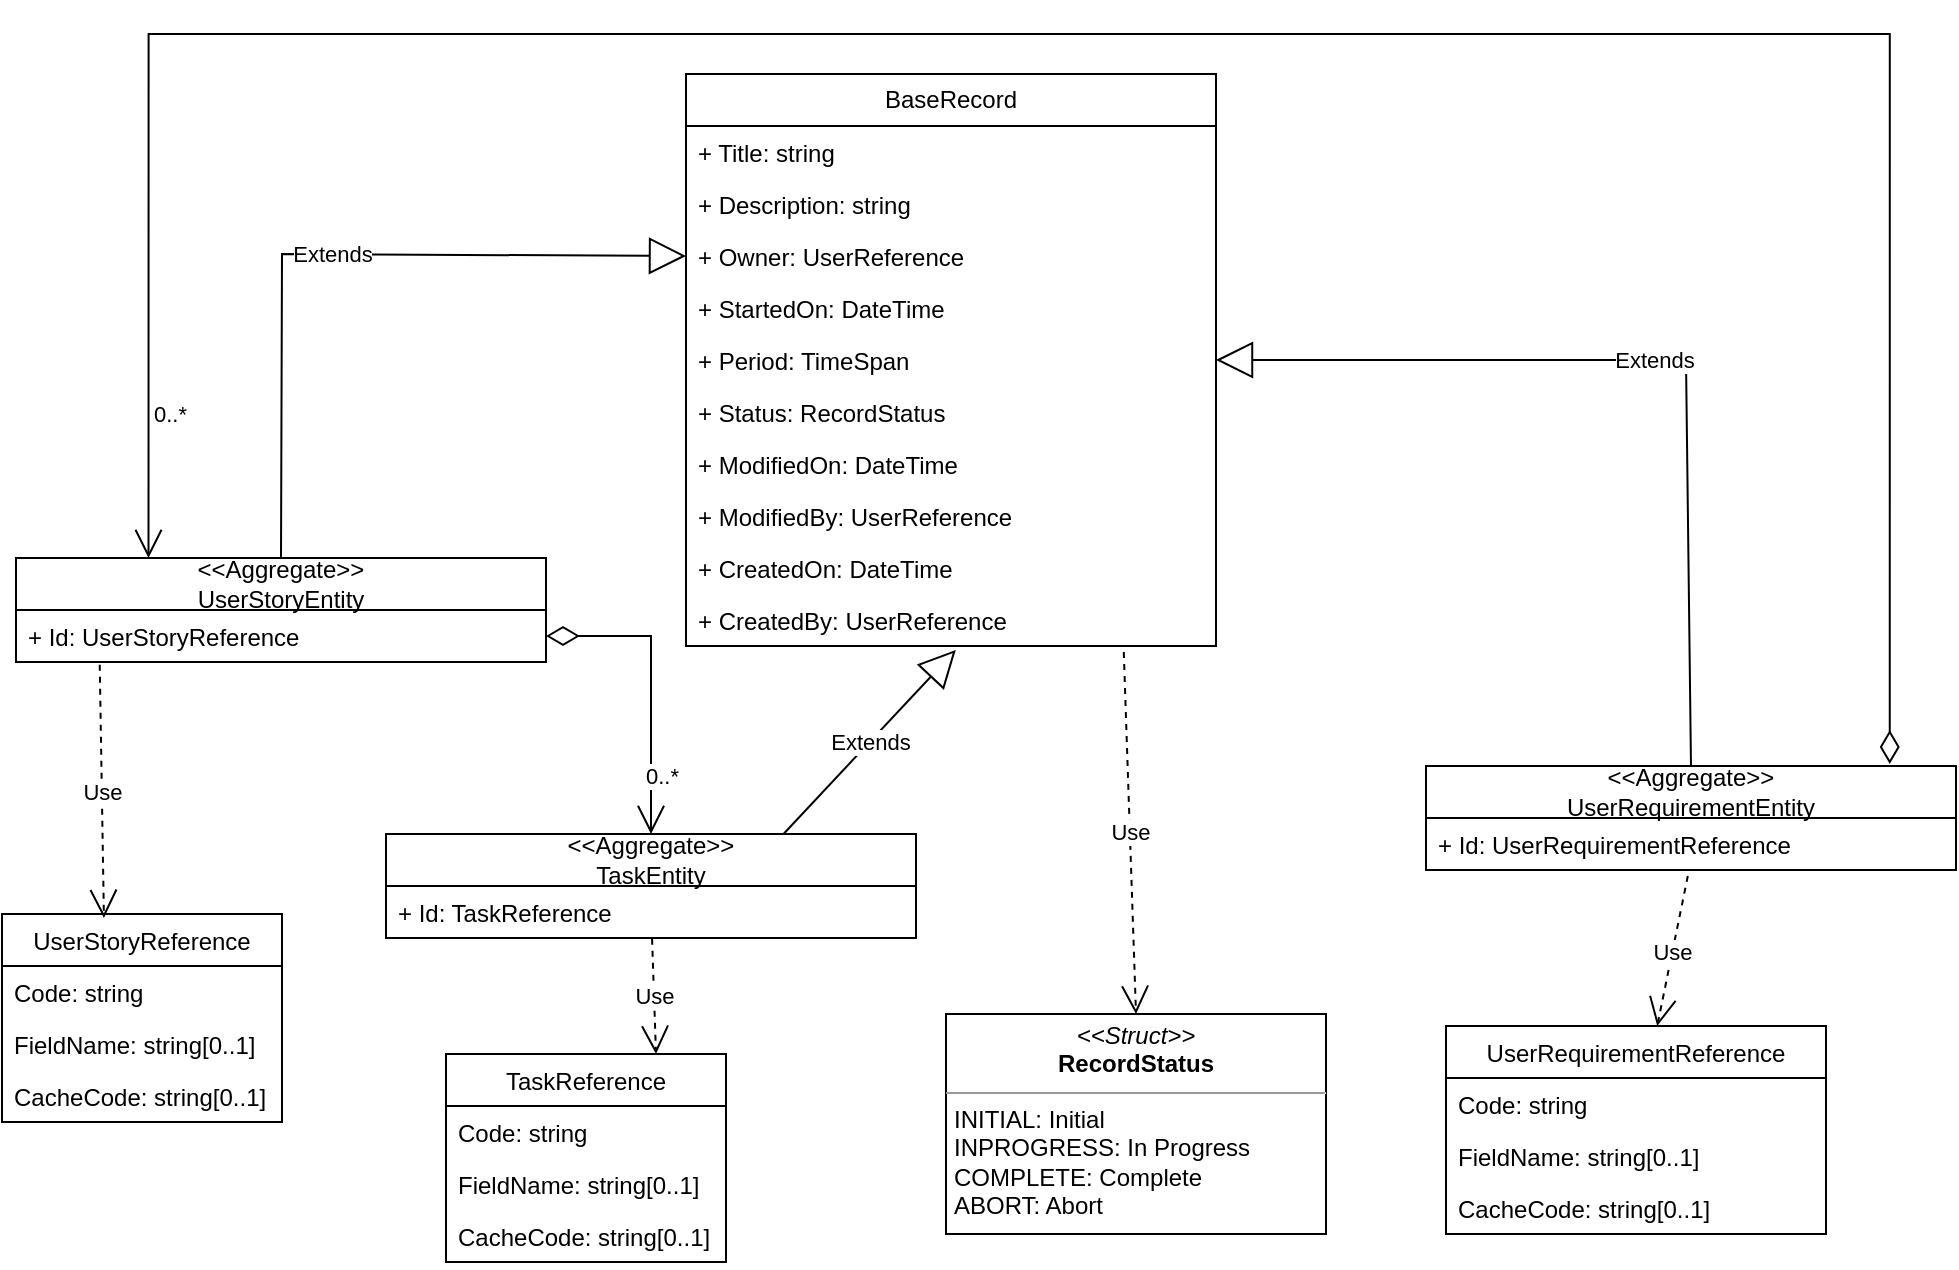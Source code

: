 <mxfile version="22.1.4" type="device" pages="2">
  <diagram id="t9QrPsvwLgoqm7C_zOxZ" name="UserRequirement">
    <mxGraphModel dx="1434" dy="2601" grid="1" gridSize="10" guides="1" tooltips="1" connect="1" arrows="1" fold="1" page="1" pageScale="1" pageWidth="1169" pageHeight="827" math="0" shadow="0">
      <root>
        <mxCell id="0" />
        <mxCell id="1" parent="0" />
        <mxCell id="5KSX7YtCixgJLzq_F9OX-1" value="&amp;lt;&amp;lt;Aggregate&amp;gt;&amp;gt;&lt;br&gt;UserStoryEntity" style="swimlane;fontStyle=0;childLayout=stackLayout;horizontal=1;startSize=26;fillColor=none;horizontalStack=0;resizeParent=1;resizeParentMax=0;resizeLast=0;collapsible=1;marginBottom=0;whiteSpace=wrap;html=1;" parent="1" vertex="1">
          <mxGeometry x="105" y="-1358" width="265" height="52" as="geometry">
            <mxRectangle x="140" y="-900" width="190" height="40" as="alternateBounds" />
          </mxGeometry>
        </mxCell>
        <mxCell id="5KSX7YtCixgJLzq_F9OX-2" value="+ Id: UserStoryReference" style="text;strokeColor=none;fillColor=none;align=left;verticalAlign=top;spacingLeft=4;spacingRight=4;overflow=hidden;rotatable=0;points=[[0,0.5],[1,0.5]];portConstraint=eastwest;whiteSpace=wrap;html=1;" parent="5KSX7YtCixgJLzq_F9OX-1" vertex="1">
          <mxGeometry y="26" width="265" height="26" as="geometry" />
        </mxCell>
        <mxCell id="5KSX7YtCixgJLzq_F9OX-13" value="&lt;p style=&quot;margin:0px;margin-top:4px;text-align:center;&quot;&gt;&lt;i&gt;&amp;lt;&amp;lt;Struct&amp;gt;&amp;gt;&lt;/i&gt;&lt;br&gt;&lt;b&gt;RecordStatus&lt;/b&gt;&lt;/p&gt;&lt;hr size=&quot;1&quot;&gt;&lt;p style=&quot;margin:0px;margin-left:4px;&quot;&gt;INITIAL: Initial&lt;/p&gt;&lt;p style=&quot;margin:0px;margin-left:4px;&quot;&gt;INPROGRESS: In Progress&lt;/p&gt;&lt;p style=&quot;margin:0px;margin-left:4px;&quot;&gt;COMPLETE: Complete&lt;/p&gt;&lt;p style=&quot;margin:0px;margin-left:4px;&quot;&gt;ABORT: Abort&lt;/p&gt;&lt;p style=&quot;margin:0px;margin-left:4px;&quot;&gt;&lt;br&gt;&lt;/p&gt;" style="verticalAlign=top;align=left;overflow=fill;fontSize=12;fontFamily=Helvetica;html=1;whiteSpace=wrap;" parent="1" vertex="1">
          <mxGeometry x="570" y="-1130" width="190" height="110" as="geometry" />
        </mxCell>
        <mxCell id="5KSX7YtCixgJLzq_F9OX-14" value="UserStoryReference" style="swimlane;fontStyle=0;childLayout=stackLayout;horizontal=1;startSize=26;fillColor=none;horizontalStack=0;resizeParent=1;resizeParentMax=0;resizeLast=0;collapsible=1;marginBottom=0;" parent="1" vertex="1">
          <mxGeometry x="98" y="-1180" width="140" height="104" as="geometry" />
        </mxCell>
        <mxCell id="5KSX7YtCixgJLzq_F9OX-15" value="Code: string" style="text;strokeColor=none;fillColor=none;align=left;verticalAlign=top;spacingLeft=4;spacingRight=4;overflow=hidden;rotatable=0;points=[[0,0.5],[1,0.5]];portConstraint=eastwest;" parent="5KSX7YtCixgJLzq_F9OX-14" vertex="1">
          <mxGeometry y="26" width="140" height="26" as="geometry" />
        </mxCell>
        <mxCell id="5KSX7YtCixgJLzq_F9OX-16" value="FieldName: string[0..1]" style="text;strokeColor=none;fillColor=none;align=left;verticalAlign=top;spacingLeft=4;spacingRight=4;overflow=hidden;rotatable=0;points=[[0,0.5],[1,0.5]];portConstraint=eastwest;" parent="5KSX7YtCixgJLzq_F9OX-14" vertex="1">
          <mxGeometry y="52" width="140" height="26" as="geometry" />
        </mxCell>
        <mxCell id="5KSX7YtCixgJLzq_F9OX-17" value="CacheCode: string[0..1]" style="text;strokeColor=none;fillColor=none;align=left;verticalAlign=top;spacingLeft=4;spacingRight=4;overflow=hidden;rotatable=0;points=[[0,0.5],[1,0.5]];portConstraint=eastwest;" parent="5KSX7YtCixgJLzq_F9OX-14" vertex="1">
          <mxGeometry y="78" width="140" height="26" as="geometry" />
        </mxCell>
        <mxCell id="5KSX7YtCixgJLzq_F9OX-20" value="&amp;lt;&amp;lt;Aggregate&amp;gt;&amp;gt;&lt;br&gt;TaskEntity" style="swimlane;fontStyle=0;childLayout=stackLayout;horizontal=1;startSize=26;fillColor=none;horizontalStack=0;resizeParent=1;resizeParentMax=0;resizeLast=0;collapsible=1;marginBottom=0;whiteSpace=wrap;html=1;" parent="1" vertex="1">
          <mxGeometry x="290" y="-1220" width="265" height="52" as="geometry" />
        </mxCell>
        <mxCell id="5KSX7YtCixgJLzq_F9OX-21" value="+ Id: TaskReference" style="text;strokeColor=none;fillColor=none;align=left;verticalAlign=top;spacingLeft=4;spacingRight=4;overflow=hidden;rotatable=0;points=[[0,0.5],[1,0.5]];portConstraint=eastwest;whiteSpace=wrap;html=1;" parent="5KSX7YtCixgJLzq_F9OX-20" vertex="1">
          <mxGeometry y="26" width="265" height="26" as="geometry" />
        </mxCell>
        <mxCell id="5KSX7YtCixgJLzq_F9OX-33" value="TaskReference" style="swimlane;fontStyle=0;childLayout=stackLayout;horizontal=1;startSize=26;fillColor=none;horizontalStack=0;resizeParent=1;resizeParentMax=0;resizeLast=0;collapsible=1;marginBottom=0;" parent="1" vertex="1">
          <mxGeometry x="320" y="-1110" width="140" height="104" as="geometry" />
        </mxCell>
        <mxCell id="5KSX7YtCixgJLzq_F9OX-34" value="Code: string" style="text;strokeColor=none;fillColor=none;align=left;verticalAlign=top;spacingLeft=4;spacingRight=4;overflow=hidden;rotatable=0;points=[[0,0.5],[1,0.5]];portConstraint=eastwest;" parent="5KSX7YtCixgJLzq_F9OX-33" vertex="1">
          <mxGeometry y="26" width="140" height="26" as="geometry" />
        </mxCell>
        <mxCell id="5KSX7YtCixgJLzq_F9OX-35" value="FieldName: string[0..1]" style="text;strokeColor=none;fillColor=none;align=left;verticalAlign=top;spacingLeft=4;spacingRight=4;overflow=hidden;rotatable=0;points=[[0,0.5],[1,0.5]];portConstraint=eastwest;" parent="5KSX7YtCixgJLzq_F9OX-33" vertex="1">
          <mxGeometry y="52" width="140" height="26" as="geometry" />
        </mxCell>
        <mxCell id="5KSX7YtCixgJLzq_F9OX-36" value="CacheCode: string[0..1]" style="text;strokeColor=none;fillColor=none;align=left;verticalAlign=top;spacingLeft=4;spacingRight=4;overflow=hidden;rotatable=0;points=[[0,0.5],[1,0.5]];portConstraint=eastwest;" parent="5KSX7YtCixgJLzq_F9OX-33" vertex="1">
          <mxGeometry y="78" width="140" height="26" as="geometry" />
        </mxCell>
        <mxCell id="5KSX7YtCixgJLzq_F9OX-37" value="0..*" style="endArrow=open;html=1;endSize=12;startArrow=diamondThin;startSize=14;startFill=0;edgeStyle=orthogonalEdgeStyle;align=left;verticalAlign=bottom;rounded=0;exitX=1;exitY=0.5;exitDx=0;exitDy=0;entryX=0.5;entryY=0;entryDx=0;entryDy=0;" parent="1" source="5KSX7YtCixgJLzq_F9OX-2" target="5KSX7YtCixgJLzq_F9OX-20" edge="1">
          <mxGeometry x="0.733" y="-5" relative="1" as="geometry">
            <mxPoint x="567.5" y="-1278" as="sourcePoint" />
            <mxPoint x="470" y="-928" as="targetPoint" />
            <mxPoint as="offset" />
          </mxGeometry>
        </mxCell>
        <mxCell id="5KSX7YtCixgJLzq_F9OX-38" value="Use" style="endArrow=open;endSize=12;dashed=1;html=1;rounded=0;entryX=0.364;entryY=0.019;entryDx=0;entryDy=0;exitX=0.158;exitY=1.053;exitDx=0;exitDy=0;entryPerimeter=0;exitPerimeter=0;" parent="1" source="5KSX7YtCixgJLzq_F9OX-2" target="5KSX7YtCixgJLzq_F9OX-14" edge="1">
          <mxGeometry width="160" relative="1" as="geometry">
            <mxPoint x="60" y="-1149" as="sourcePoint" />
            <mxPoint x="30" y="-768" as="targetPoint" />
            <Array as="points" />
          </mxGeometry>
        </mxCell>
        <mxCell id="5KSX7YtCixgJLzq_F9OX-39" value="Use" style="endArrow=open;endSize=12;dashed=1;html=1;rounded=0;exitX=0.502;exitY=1.014;exitDx=0;exitDy=0;entryX=0.75;entryY=0;entryDx=0;entryDy=0;exitPerimeter=0;" parent="1" source="5KSX7YtCixgJLzq_F9OX-21" target="5KSX7YtCixgJLzq_F9OX-33" edge="1">
          <mxGeometry width="160" relative="1" as="geometry">
            <mxPoint x="450" y="-978" as="sourcePoint" />
            <mxPoint x="610" y="-978" as="targetPoint" />
          </mxGeometry>
        </mxCell>
        <mxCell id="B-n4XSUnvpZ0yT4Hbheq-2" value="&amp;lt;&amp;lt;Aggregate&amp;gt;&amp;gt;&lt;br&gt;UserRequirementEntity" style="swimlane;fontStyle=0;childLayout=stackLayout;horizontal=1;startSize=26;fillColor=none;horizontalStack=0;resizeParent=1;resizeParentMax=0;resizeLast=0;collapsible=1;marginBottom=0;whiteSpace=wrap;html=1;" parent="1" vertex="1">
          <mxGeometry x="810" y="-1254" width="265" height="52" as="geometry">
            <mxRectangle x="140" y="-900" width="190" height="40" as="alternateBounds" />
          </mxGeometry>
        </mxCell>
        <mxCell id="B-n4XSUnvpZ0yT4Hbheq-3" value="+ Id: UserRequirementReference" style="text;strokeColor=none;fillColor=none;align=left;verticalAlign=top;spacingLeft=4;spacingRight=4;overflow=hidden;rotatable=0;points=[[0,0.5],[1,0.5]];portConstraint=eastwest;whiteSpace=wrap;html=1;" parent="B-n4XSUnvpZ0yT4Hbheq-2" vertex="1">
          <mxGeometry y="26" width="265" height="26" as="geometry" />
        </mxCell>
        <mxCell id="B-n4XSUnvpZ0yT4Hbheq-39" value="UserRequirementReference" style="swimlane;fontStyle=0;childLayout=stackLayout;horizontal=1;startSize=26;fillColor=none;horizontalStack=0;resizeParent=1;resizeParentMax=0;resizeLast=0;collapsible=1;marginBottom=0;" parent="1" vertex="1">
          <mxGeometry x="820" y="-1124" width="190" height="104" as="geometry" />
        </mxCell>
        <mxCell id="B-n4XSUnvpZ0yT4Hbheq-40" value="Code: string" style="text;strokeColor=none;fillColor=none;align=left;verticalAlign=top;spacingLeft=4;spacingRight=4;overflow=hidden;rotatable=0;points=[[0,0.5],[1,0.5]];portConstraint=eastwest;" parent="B-n4XSUnvpZ0yT4Hbheq-39" vertex="1">
          <mxGeometry y="26" width="190" height="26" as="geometry" />
        </mxCell>
        <mxCell id="B-n4XSUnvpZ0yT4Hbheq-41" value="FieldName: string[0..1]" style="text;strokeColor=none;fillColor=none;align=left;verticalAlign=top;spacingLeft=4;spacingRight=4;overflow=hidden;rotatable=0;points=[[0,0.5],[1,0.5]];portConstraint=eastwest;" parent="B-n4XSUnvpZ0yT4Hbheq-39" vertex="1">
          <mxGeometry y="52" width="190" height="26" as="geometry" />
        </mxCell>
        <mxCell id="B-n4XSUnvpZ0yT4Hbheq-42" value="CacheCode: string[0..1]" style="text;strokeColor=none;fillColor=none;align=left;verticalAlign=top;spacingLeft=4;spacingRight=4;overflow=hidden;rotatable=0;points=[[0,0.5],[1,0.5]];portConstraint=eastwest;" parent="B-n4XSUnvpZ0yT4Hbheq-39" vertex="1">
          <mxGeometry y="78" width="190" height="26" as="geometry" />
        </mxCell>
        <mxCell id="B-n4XSUnvpZ0yT4Hbheq-44" value="Use" style="endArrow=open;endSize=12;dashed=1;html=1;rounded=0;exitX=0.494;exitY=1.115;exitDx=0;exitDy=0;exitPerimeter=0;" parent="1" source="B-n4XSUnvpZ0yT4Hbheq-3" target="B-n4XSUnvpZ0yT4Hbheq-39" edge="1">
          <mxGeometry width="160" relative="1" as="geometry">
            <mxPoint x="1036" y="-1045" as="sourcePoint" />
            <mxPoint x="1045" y="-972" as="targetPoint" />
          </mxGeometry>
        </mxCell>
        <mxCell id="B-n4XSUnvpZ0yT4Hbheq-45" value="BaseRecord" style="swimlane;fontStyle=0;childLayout=stackLayout;horizontal=1;startSize=26;fillColor=none;horizontalStack=0;resizeParent=1;resizeParentMax=0;resizeLast=0;collapsible=1;marginBottom=0;whiteSpace=wrap;html=1;" parent="1" vertex="1">
          <mxGeometry x="440" y="-1600" width="265" height="286" as="geometry">
            <mxRectangle x="140" y="-900" width="190" height="40" as="alternateBounds" />
          </mxGeometry>
        </mxCell>
        <mxCell id="B-n4XSUnvpZ0yT4Hbheq-47" value="+ Title: string" style="text;strokeColor=none;fillColor=none;align=left;verticalAlign=top;spacingLeft=4;spacingRight=4;overflow=hidden;rotatable=0;points=[[0,0.5],[1,0.5]];portConstraint=eastwest;whiteSpace=wrap;html=1;" parent="B-n4XSUnvpZ0yT4Hbheq-45" vertex="1">
          <mxGeometry y="26" width="265" height="26" as="geometry" />
        </mxCell>
        <mxCell id="B-n4XSUnvpZ0yT4Hbheq-48" value="+ Description: string" style="text;strokeColor=none;fillColor=none;align=left;verticalAlign=top;spacingLeft=4;spacingRight=4;overflow=hidden;rotatable=0;points=[[0,0.5],[1,0.5]];portConstraint=eastwest;whiteSpace=wrap;html=1;" parent="B-n4XSUnvpZ0yT4Hbheq-45" vertex="1">
          <mxGeometry y="52" width="265" height="26" as="geometry" />
        </mxCell>
        <mxCell id="B-n4XSUnvpZ0yT4Hbheq-49" value="+ Owner: UserReference" style="text;strokeColor=none;fillColor=none;align=left;verticalAlign=top;spacingLeft=4;spacingRight=4;overflow=hidden;rotatable=0;points=[[0,0.5],[1,0.5]];portConstraint=eastwest;whiteSpace=wrap;html=1;" parent="B-n4XSUnvpZ0yT4Hbheq-45" vertex="1">
          <mxGeometry y="78" width="265" height="26" as="geometry" />
        </mxCell>
        <mxCell id="B-n4XSUnvpZ0yT4Hbheq-50" value="+ StartedOn: DateTime" style="text;strokeColor=none;fillColor=none;align=left;verticalAlign=top;spacingLeft=4;spacingRight=4;overflow=hidden;rotatable=0;points=[[0,0.5],[1,0.5]];portConstraint=eastwest;whiteSpace=wrap;html=1;" parent="B-n4XSUnvpZ0yT4Hbheq-45" vertex="1">
          <mxGeometry y="104" width="265" height="26" as="geometry" />
        </mxCell>
        <mxCell id="B-n4XSUnvpZ0yT4Hbheq-51" value="+ Period: TimeSpan" style="text;strokeColor=none;fillColor=none;align=left;verticalAlign=top;spacingLeft=4;spacingRight=4;overflow=hidden;rotatable=0;points=[[0,0.5],[1,0.5]];portConstraint=eastwest;whiteSpace=wrap;html=1;" parent="B-n4XSUnvpZ0yT4Hbheq-45" vertex="1">
          <mxGeometry y="130" width="265" height="26" as="geometry" />
        </mxCell>
        <mxCell id="B-n4XSUnvpZ0yT4Hbheq-52" value="+ Status: RecordStatus" style="text;strokeColor=none;fillColor=none;align=left;verticalAlign=top;spacingLeft=4;spacingRight=4;overflow=hidden;rotatable=0;points=[[0,0.5],[1,0.5]];portConstraint=eastwest;whiteSpace=wrap;html=1;" parent="B-n4XSUnvpZ0yT4Hbheq-45" vertex="1">
          <mxGeometry y="156" width="265" height="26" as="geometry" />
        </mxCell>
        <mxCell id="B-n4XSUnvpZ0yT4Hbheq-53" value="+ ModifiedOn: DateTime" style="text;strokeColor=none;fillColor=none;align=left;verticalAlign=top;spacingLeft=4;spacingRight=4;overflow=hidden;rotatable=0;points=[[0,0.5],[1,0.5]];portConstraint=eastwest;whiteSpace=wrap;html=1;" parent="B-n4XSUnvpZ0yT4Hbheq-45" vertex="1">
          <mxGeometry y="182" width="265" height="26" as="geometry" />
        </mxCell>
        <mxCell id="B-n4XSUnvpZ0yT4Hbheq-54" value="+ ModifiedBy: UserReference" style="text;strokeColor=none;fillColor=none;align=left;verticalAlign=top;spacingLeft=4;spacingRight=4;overflow=hidden;rotatable=0;points=[[0,0.5],[1,0.5]];portConstraint=eastwest;whiteSpace=wrap;html=1;" parent="B-n4XSUnvpZ0yT4Hbheq-45" vertex="1">
          <mxGeometry y="208" width="265" height="26" as="geometry" />
        </mxCell>
        <mxCell id="B-n4XSUnvpZ0yT4Hbheq-55" value="+ CreatedOn: DateTime" style="text;strokeColor=none;fillColor=none;align=left;verticalAlign=top;spacingLeft=4;spacingRight=4;overflow=hidden;rotatable=0;points=[[0,0.5],[1,0.5]];portConstraint=eastwest;whiteSpace=wrap;html=1;" parent="B-n4XSUnvpZ0yT4Hbheq-45" vertex="1">
          <mxGeometry y="234" width="265" height="26" as="geometry" />
        </mxCell>
        <mxCell id="B-n4XSUnvpZ0yT4Hbheq-56" value="+ CreatedBy: UserReference" style="text;strokeColor=none;fillColor=none;align=left;verticalAlign=top;spacingLeft=4;spacingRight=4;overflow=hidden;rotatable=0;points=[[0,0.5],[1,0.5]];portConstraint=eastwest;whiteSpace=wrap;html=1;" parent="B-n4XSUnvpZ0yT4Hbheq-45" vertex="1">
          <mxGeometry y="260" width="265" height="26" as="geometry" />
        </mxCell>
        <mxCell id="B-n4XSUnvpZ0yT4Hbheq-60" value="Extends" style="endArrow=block;endSize=16;endFill=0;html=1;rounded=0;entryX=1;entryY=0.5;entryDx=0;entryDy=0;exitX=0.5;exitY=0;exitDx=0;exitDy=0;" parent="1" source="B-n4XSUnvpZ0yT4Hbheq-2" target="B-n4XSUnvpZ0yT4Hbheq-51" edge="1">
          <mxGeometry width="160" relative="1" as="geometry">
            <mxPoint x="430" y="-1230" as="sourcePoint" />
            <mxPoint x="590" y="-1230" as="targetPoint" />
            <Array as="points">
              <mxPoint x="940" y="-1457" />
            </Array>
          </mxGeometry>
        </mxCell>
        <mxCell id="B-n4XSUnvpZ0yT4Hbheq-61" value="Extends" style="endArrow=block;endSize=16;endFill=0;html=1;rounded=0;entryX=0;entryY=0.5;entryDx=0;entryDy=0;exitX=0.5;exitY=0;exitDx=0;exitDy=0;" parent="1" source="5KSX7YtCixgJLzq_F9OX-1" target="B-n4XSUnvpZ0yT4Hbheq-49" edge="1">
          <mxGeometry width="160" relative="1" as="geometry">
            <mxPoint x="430" y="-1230" as="sourcePoint" />
            <mxPoint x="590" y="-1230" as="targetPoint" />
            <Array as="points">
              <mxPoint x="238" y="-1510" />
            </Array>
          </mxGeometry>
        </mxCell>
        <mxCell id="B-n4XSUnvpZ0yT4Hbheq-63" value="Extends" style="endArrow=block;endSize=16;endFill=0;html=1;rounded=0;entryX=0.509;entryY=1.077;entryDx=0;entryDy=0;exitX=0.75;exitY=0;exitDx=0;exitDy=0;entryPerimeter=0;" parent="1" source="5KSX7YtCixgJLzq_F9OX-20" target="B-n4XSUnvpZ0yT4Hbheq-56" edge="1">
          <mxGeometry width="160" relative="1" as="geometry">
            <mxPoint x="248" y="-1348" as="sourcePoint" />
            <mxPoint x="450" y="-1499" as="targetPoint" />
            <Array as="points" />
          </mxGeometry>
        </mxCell>
        <mxCell id="B-n4XSUnvpZ0yT4Hbheq-64" value="Use" style="endArrow=open;endSize=12;dashed=1;html=1;rounded=0;entryX=0.5;entryY=0;entryDx=0;entryDy=0;exitX=0.826;exitY=1.115;exitDx=0;exitDy=0;exitPerimeter=0;" parent="1" source="B-n4XSUnvpZ0yT4Hbheq-56" target="5KSX7YtCixgJLzq_F9OX-13" edge="1">
          <mxGeometry width="160" relative="1" as="geometry">
            <mxPoint x="157" y="-1295" as="sourcePoint" />
            <mxPoint x="161" y="-1168" as="targetPoint" />
            <Array as="points" />
          </mxGeometry>
        </mxCell>
        <mxCell id="B-n4XSUnvpZ0yT4Hbheq-65" value="0..*" style="endArrow=open;html=1;endSize=12;startArrow=diamondThin;startSize=14;startFill=0;edgeStyle=orthogonalEdgeStyle;align=left;verticalAlign=bottom;rounded=0;exitX=0.875;exitY=-0.019;exitDx=0;exitDy=0;exitPerimeter=0;entryX=0.25;entryY=0;entryDx=0;entryDy=0;" parent="1" source="B-n4XSUnvpZ0yT4Hbheq-2" target="5KSX7YtCixgJLzq_F9OX-1" edge="1">
          <mxGeometry x="0.916" y="1" relative="1" as="geometry">
            <mxPoint x="380" y="-1309" as="sourcePoint" />
            <mxPoint x="120" y="-1410" as="targetPoint" />
            <mxPoint as="offset" />
            <Array as="points">
              <mxPoint x="1042" y="-1620" />
              <mxPoint x="171" y="-1620" />
            </Array>
          </mxGeometry>
        </mxCell>
      </root>
    </mxGraphModel>
  </diagram>
  <diagram id="zZZVDseGxbEQuREQ_UmV" name="User">
    <mxGraphModel dx="1434" dy="947" grid="1" gridSize="10" guides="1" tooltips="1" connect="1" arrows="1" fold="1" page="1" pageScale="1" pageWidth="1169" pageHeight="827" math="0" shadow="0">
      <root>
        <mxCell id="0" />
        <mxCell id="1" parent="0" />
        <mxCell id="WMNuzHOWVWo6MnIZ1t0b-1" value="UserAspect" style="swimlane;fontStyle=0;childLayout=stackLayout;horizontal=1;startSize=26;fillColor=none;horizontalStack=0;resizeParent=1;resizeParentMax=0;resizeLast=0;collapsible=1;marginBottom=0;" vertex="1" parent="1">
          <mxGeometry x="90" y="300" width="210" height="78" as="geometry" />
        </mxCell>
        <mxCell id="WMNuzHOWVWo6MnIZ1t0b-2" value="Id: UserReference" style="text;strokeColor=none;fillColor=none;align=left;verticalAlign=top;spacingLeft=4;spacingRight=4;overflow=hidden;rotatable=0;points=[[0,0.5],[1,0.5]];portConstraint=eastwest;" vertex="1" parent="WMNuzHOWVWo6MnIZ1t0b-1">
          <mxGeometry y="26" width="210" height="26" as="geometry" />
        </mxCell>
        <mxCell id="WMNuzHOWVWo6MnIZ1t0b-3" value="Name: string" style="text;strokeColor=none;fillColor=none;align=left;verticalAlign=top;spacingLeft=4;spacingRight=4;overflow=hidden;rotatable=0;points=[[0,0.5],[1,0.5]];portConstraint=eastwest;" vertex="1" parent="WMNuzHOWVWo6MnIZ1t0b-1">
          <mxGeometry y="52" width="210" height="26" as="geometry" />
        </mxCell>
        <mxCell id="WMNuzHOWVWo6MnIZ1t0b-4" value="User" style="html=1;fillColor=#dae8fc;strokeColor=#6c8ebf;" vertex="1" parent="1">
          <mxGeometry x="90" y="170" width="340" height="50" as="geometry" />
        </mxCell>
        <mxCell id="WMNuzHOWVWo6MnIZ1t0b-5" value="UserReference" style="swimlane;fontStyle=0;childLayout=stackLayout;horizontal=1;startSize=26;fillColor=none;horizontalStack=0;resizeParent=1;resizeParentMax=0;resizeLast=0;collapsible=1;marginBottom=0;" vertex="1" parent="1">
          <mxGeometry x="90" y="430" width="180" height="104" as="geometry">
            <mxRectangle x="490" y="550" width="130" height="26" as="alternateBounds" />
          </mxGeometry>
        </mxCell>
        <mxCell id="WMNuzHOWVWo6MnIZ1t0b-6" value="Code: string" style="text;strokeColor=none;fillColor=none;align=left;verticalAlign=top;spacingLeft=4;spacingRight=4;overflow=hidden;rotatable=0;points=[[0,0.5],[1,0.5]];portConstraint=eastwest;" vertex="1" parent="WMNuzHOWVWo6MnIZ1t0b-5">
          <mxGeometry y="26" width="180" height="26" as="geometry" />
        </mxCell>
        <mxCell id="WMNuzHOWVWo6MnIZ1t0b-7" value="CacheFieldName: string[0..1]" style="text;strokeColor=none;fillColor=none;align=left;verticalAlign=top;spacingLeft=4;spacingRight=4;overflow=hidden;rotatable=0;points=[[0,0.5],[1,0.5]];portConstraint=eastwest;" vertex="1" parent="WMNuzHOWVWo6MnIZ1t0b-5">
          <mxGeometry y="52" width="180" height="26" as="geometry" />
        </mxCell>
        <mxCell id="WMNuzHOWVWo6MnIZ1t0b-8" value="CacheCode: string" style="text;strokeColor=none;fillColor=none;align=left;verticalAlign=top;spacingLeft=4;spacingRight=4;overflow=hidden;rotatable=0;points=[[0,0.5],[1,0.5]];portConstraint=eastwest;" vertex="1" parent="WMNuzHOWVWo6MnIZ1t0b-5">
          <mxGeometry y="78" width="180" height="26" as="geometry" />
        </mxCell>
        <mxCell id="WMNuzHOWVWo6MnIZ1t0b-9" value="1" style="endArrow=open;html=1;endSize=12;startArrow=diamondThin;startSize=14;startFill=0;edgeStyle=orthogonalEdgeStyle;align=left;verticalAlign=bottom;rounded=0;exitX=0.5;exitY=1;exitDx=0;exitDy=0;" edge="1" parent="1" source="WMNuzHOWVWo6MnIZ1t0b-4" target="WMNuzHOWVWo6MnIZ1t0b-1">
          <mxGeometry x="0.709" y="-5" relative="1" as="geometry">
            <mxPoint x="510" y="490" as="sourcePoint" />
            <mxPoint x="670" y="490" as="targetPoint" />
            <mxPoint as="offset" />
          </mxGeometry>
        </mxCell>
      </root>
    </mxGraphModel>
  </diagram>
</mxfile>
